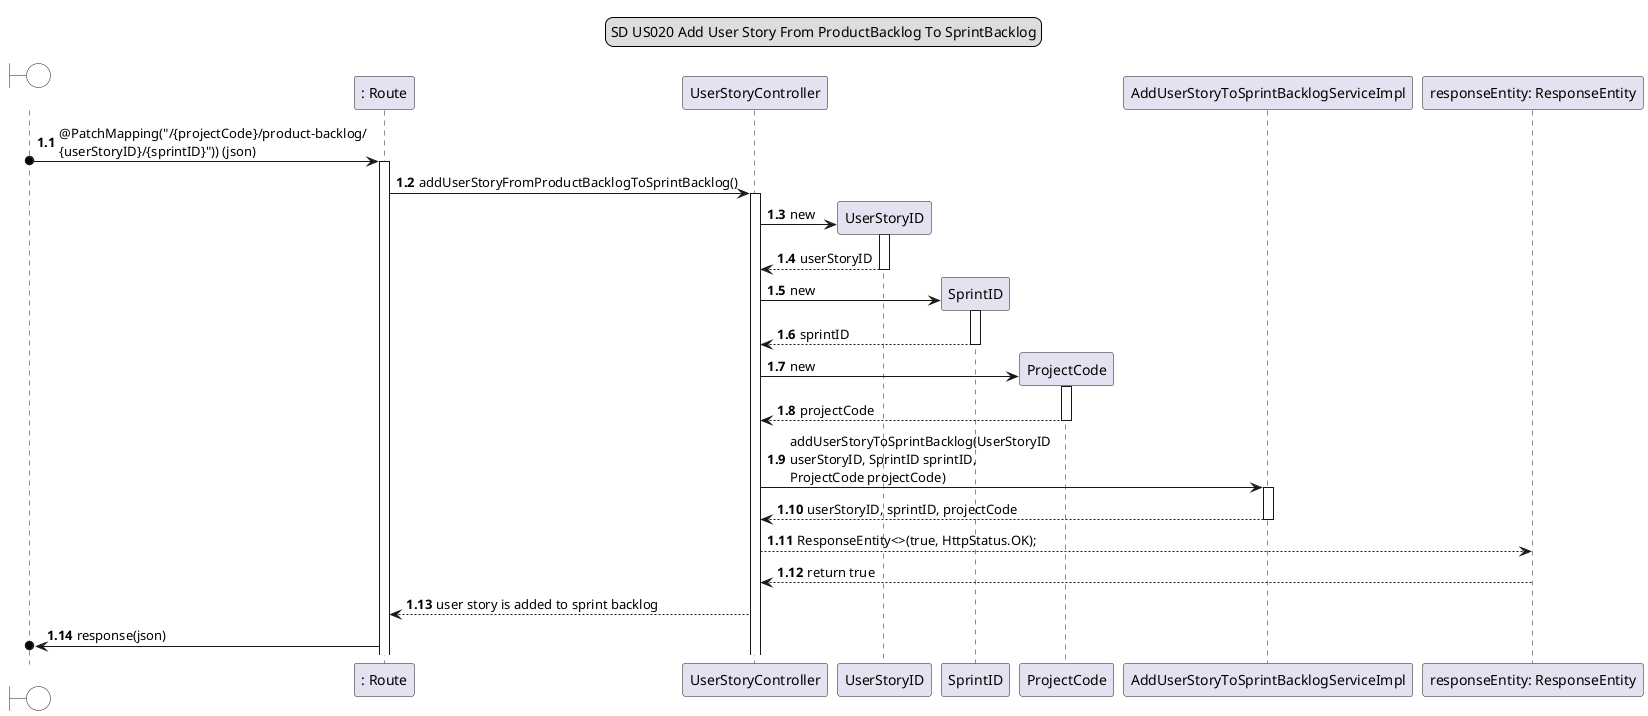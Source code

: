 @startuml

autonumber 1.1

skinparam sequenceArrowThickness 1
skinparam maxmessagesize 250

legend top
SD US020 Add User Story From ProductBacklog To SprintBacklog
end legend

boundary " " #white
participant ": Route" as Route
participant ": UserStoryID" as Route




" " o-> Route : @PatchMapping("/{projectCode}/product-backlog/\n{userStoryID}/{sprintID}")) (json)
activate Route

participant Route
Route -> UserStoryController : addUserStoryFromProductBacklogToSprintBacklog()
activate UserStoryController
create UserStoryID
UserStoryController -> UserStoryID : new
activate UserStoryID
UserStoryID --> UserStoryController : userStoryID
deactivate UserStoryID
create SprintID
UserStoryController -> SprintID : new
activate SprintID
SprintID --> UserStoryController : sprintID
deactivate SprintID
create ProjectCode
UserStoryController -> ProjectCode : new
activate ProjectCode
ProjectCode --> UserStoryController : projectCode
deactivate ProjectCode
UserStoryController -> AddUserStoryToSprintBacklogServiceImpl : addUserStoryToSprintBacklog(UserStoryID userStoryID, SprintID sprintID, ProjectCode projectCode)
activate AddUserStoryToSprintBacklogServiceImpl
AddUserStoryToSprintBacklogServiceImpl --> UserStoryController : userStoryID, sprintID, projectCode
deactivate AddUserStoryToSprintBacklogServiceImpl
UserStoryController --> "responseEntity: ResponseEntity" : ResponseEntity<>(true, HttpStatus.OK);
"responseEntity: ResponseEntity" --> UserStoryController : return true
UserStoryController --> Route : user story is added to sprint backlog
Route ->o " " : response(json)
@enduml